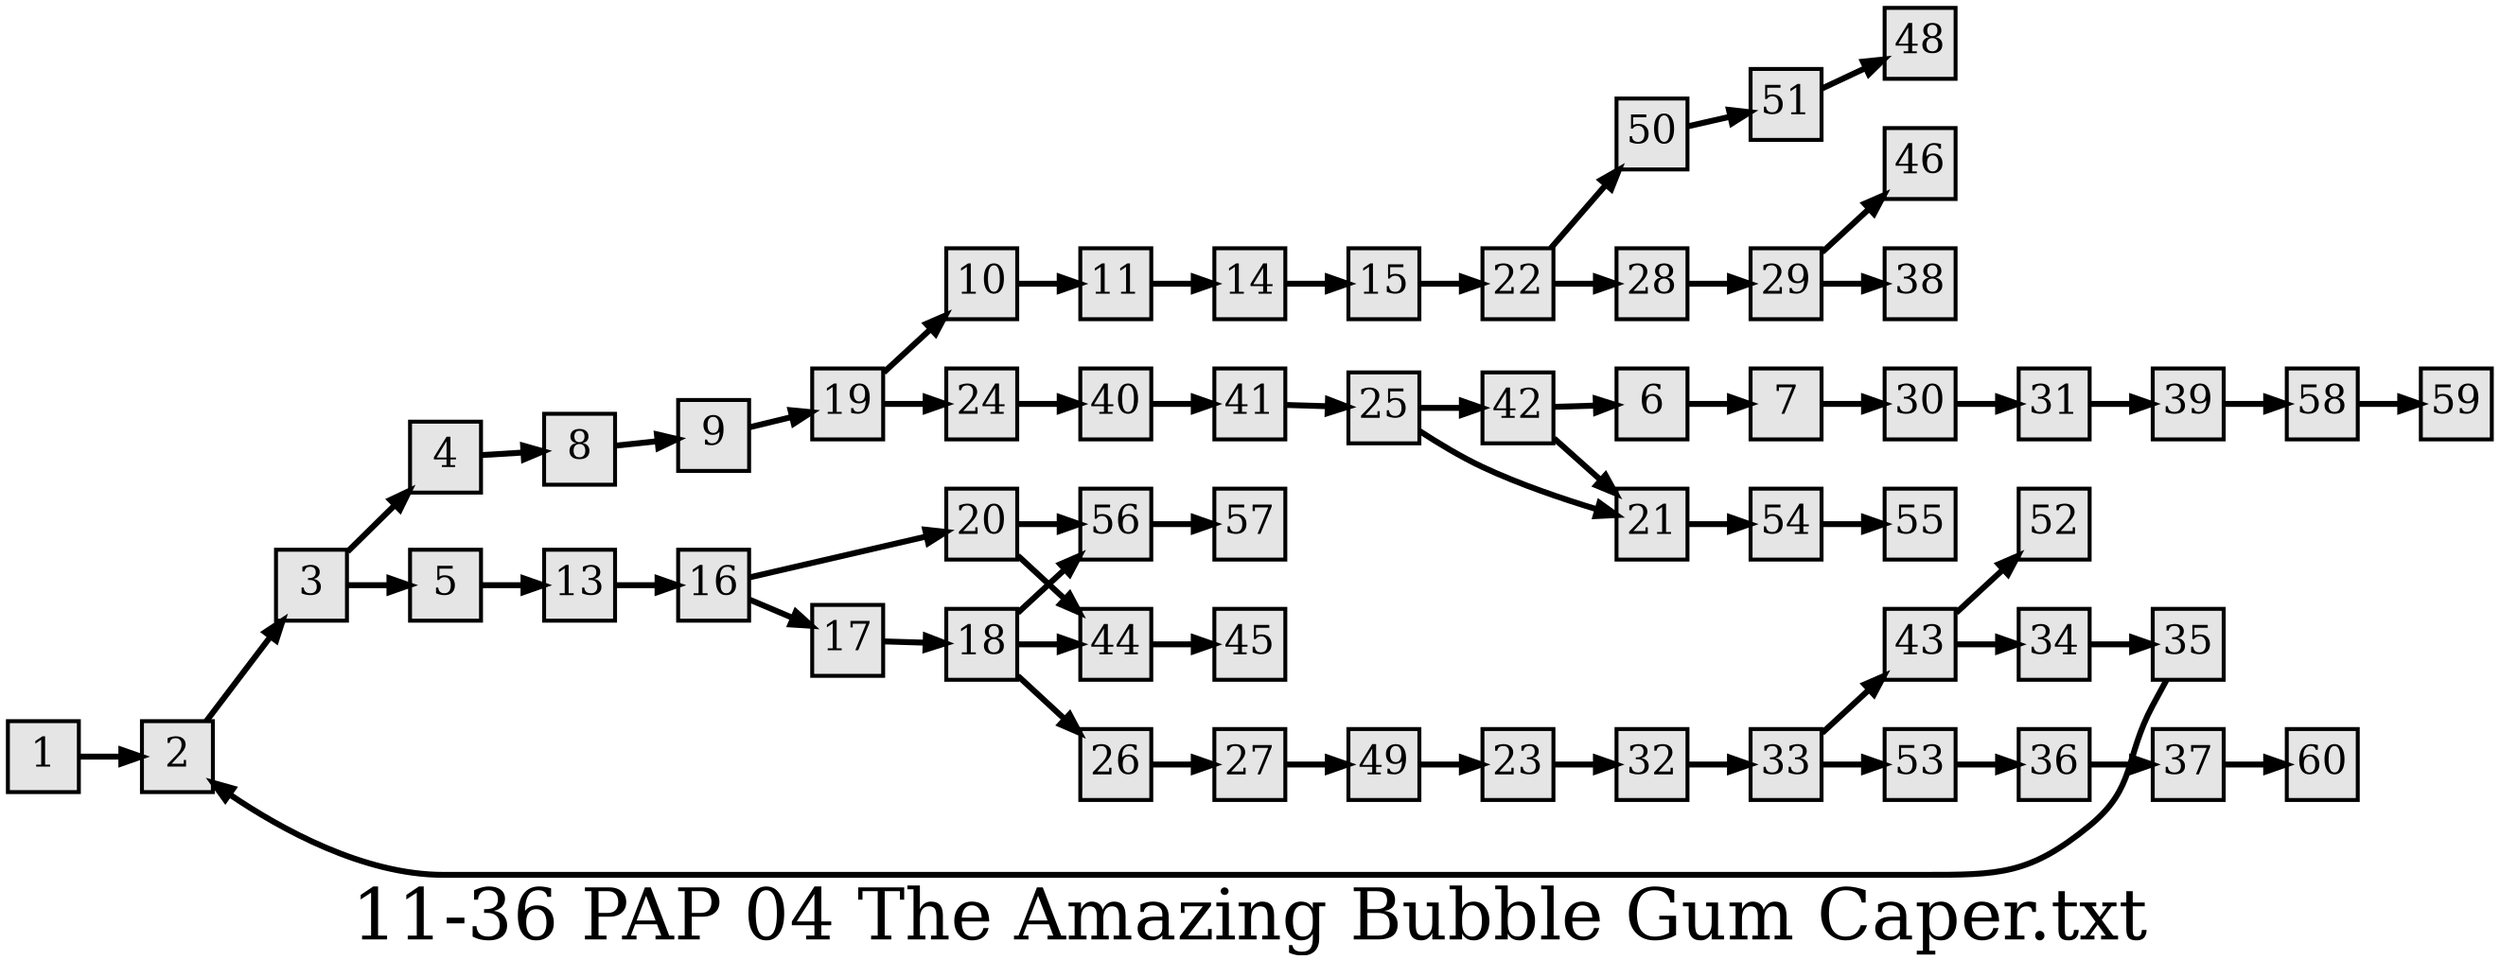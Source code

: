 digraph g{
  graph [ label="11-36 PAP 04 The Amazing Bubble Gum Caper.txt" rankdir=LR, ordering=out, fontsize=36, nodesep="0.35", ranksep="0.45"];
  node  [shape=rect, penwidth=2, fontsize=20, style=filled, fillcolor=grey90, margin="0,0", labelfloat=true, regular=true, fixedsize=true];
  edge  [labelfloat=true, penwidth=3, fontsize=12];
  1 -> 2;
  2 -> 3;
  3 -> 4;
  3 -> 5;
  4 -> 8;
  5 -> 13;
  6 -> 7;
  7 -> 30;
  8 -> 9;
  9 -> 19;
  10 -> 11;
  11 -> 14;
  13 -> 16;
  14 -> 15;
  15 -> 22;
  16 -> 20;
  16 -> 17;
  17 -> 18;
  18 -> 56;
  18 -> 44;
  18 -> 26;
  19 -> 10;
  19 -> 24;
  20 -> 56;
  20 -> 44;
  21 -> 54;
  22 -> 50;
  22 -> 28;
  23 -> 32;
  24 -> 40;
  25 -> 42;
  25 -> 21;
  26 -> 27;
  27 -> 49;
  28 -> 29;
  29 -> 46;
  29 -> 38;
  30 -> 31;
  31 -> 39;
  32 -> 33;
  33 -> 43;
  33 -> 53;
  34 -> 35;
  35 -> 2;
  36 -> 37;
  37 -> 60;
  39 -> 58;
  40 -> 41;
  41 -> 25;
  42 -> 6;
  42 -> 21;
  43 -> 52;
  43 -> 34;
  44 -> 45;
  49 -> 23;
  50 -> 51;
  51 -> 48;
  53 -> 36;
  54 -> 55;
  56 -> 57;
  58 -> 59;
}

